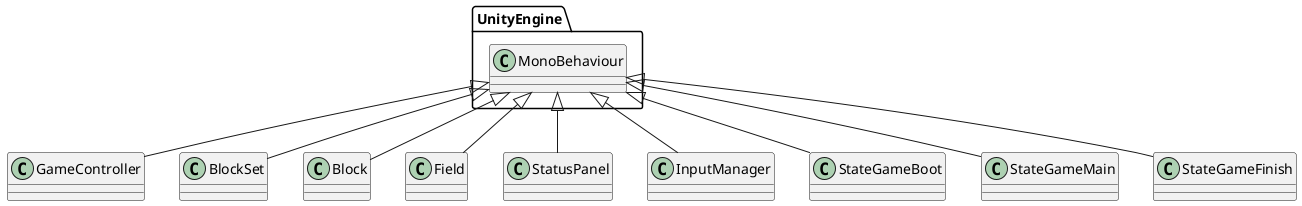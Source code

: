 @startuml

UnityEngine.MonoBehaviour <|-- GameController
UnityEngine.MonoBehaviour <|-- BlockSet
UnityEngine.MonoBehaviour <|-- Block
UnityEngine.MonoBehaviour <|-- Field
UnityEngine.MonoBehaviour <|-- StatusPanel
UnityEngine.MonoBehaviour <|-- InputManager

UnityEngine.MonoBehaviour <|-- StateGameBoot
UnityEngine.MonoBehaviour <|-- StateGameMain
UnityEngine.MonoBehaviour <|-- StateGameFinish
@enduml